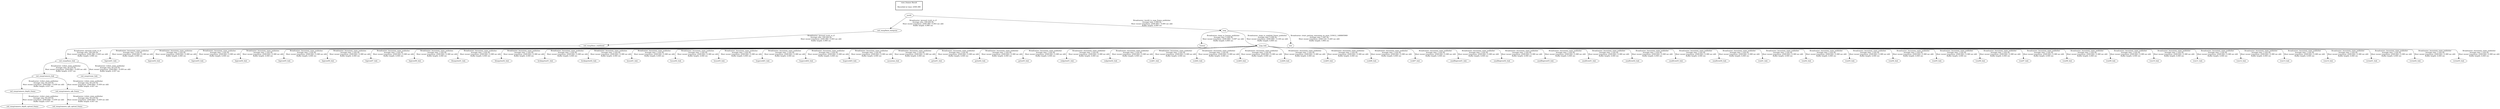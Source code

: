 digraph G {
"red_wasp/camera_link" -> "red_wasp/camera_depth_frame"[label="Broadcaster: /robot_state_publisher\nAverage rate: 50.233 Hz\nMost recent transform: 2509.848 ( -0.459 sec old)\nBuffer length: 4.937 sec\n"];
"red_wasp/base_link" -> "red_wasp/camera_link"[label="Broadcaster: /robot_state_publisher\nAverage rate: 50.233 Hz\nMost recent transform: 2509.848 ( -0.459 sec old)\nBuffer length: 4.937 sec\n"];
"red_wasp/camera_depth_frame" -> "red_wasp/camera_depth_optical_frame"[label="Broadcaster: /robot_state_publisher\nAverage rate: 50.233 Hz\nMost recent transform: 2509.848 ( -0.459 sec old)\nBuffer length: 4.937 sec\n"];
"red_wasp/base_stabilized" -> "red_wasp/base_link"[label="Broadcaster: /ground_truth_to_tf\nAverage rate: 100.200 Hz\nMost recent transform: 2509.386 ( 0.003 sec old)\nBuffer length: 4.990 sec\n"];
"red_wasp/camera_link" -> "red_wasp/camera_rgb_frame"[label="Broadcaster: /robot_state_publisher\nAverage rate: 50.233 Hz\nMost recent transform: 2509.848 ( -0.459 sec old)\nBuffer length: 4.937 sec\n"];
"red_wasp/camera_rgb_frame" -> "red_wasp/camera_rgb_optical_frame"[label="Broadcaster: /robot_state_publisher\nAverage rate: 50.233 Hz\nMost recent transform: 2509.848 ( -0.459 sec old)\nBuffer length: 4.937 sec\n"];
"red_wasp/base_link" -> "red_wasp/sonar_link"[label="Broadcaster: /robot_state_publisher\nAverage rate: 50.233 Hz\nMost recent transform: 2509.848 ( -0.459 sec old)\nBuffer length: 4.937 sec\n"];
"world" -> "red_wasp/base_footprint"[label="Broadcaster: /ground_truth_to_tf\nAverage rate: 100.200 Hz\nMost recent transform: 2509.386 ( 0.003 sec old)\nBuffer length: 4.990 sec\n"];
"red_wasp/base_footprint" -> "red_wasp/base_stabilized"[label="Broadcaster: /ground_truth_to_tf\nAverage rate: 100.200 Hz\nMost recent transform: 2509.386 ( 0.003 sec old)\nBuffer length: 4.990 sec\n"];
"world" -> "map"[label="Broadcaster: /world_to_map_frame_publisher\nAverage rate: 5.208 Hz\nMost recent transform: 2509.484 ( -0.095 sec old)\nBuffer length: 4.800 sec\n"];
"map" -> "human"[label="Broadcaster: /map_to_human_publisher\nAverage rate: 5.208 Hz\nMost recent transform: 2509.486 ( -0.097 sec old)\nBuffer length: 4.800 sec\n"];
"map" -> "map_link"[label="Broadcaster: /map_to_maplink_frame_publisher\nAverage rate: 5.208 Hz\nMost recent transform: 2509.489 ( -0.100 sec old)\nBuffer length: 4.800 sec\n"];
"map" -> "test"[label="Broadcaster: /start_getting_reasoning_on_pose_319412_1488805969\nAverage rate: 1.261 Hz\nMost recent transform: 2509.124 ( 0.265 sec old)\nBuffer length: 3.964 sec\n"];
"map_link" -> "bigtree01_link"[label="Broadcaster: /mountain_state_publisher\nAverage rate: 1.250 Hz\nMost recent transform: 2509.000 ( 0.389 sec old)\nBuffer length: 4.000 sec\n"];
"map_link" -> "bigtree02_link"[label="Broadcaster: /mountain_state_publisher\nAverage rate: 1.250 Hz\nMost recent transform: 2509.000 ( 0.389 sec old)\nBuffer length: 4.000 sec\n"];
"map_link" -> "bigtree03_link"[label="Broadcaster: /mountain_state_publisher\nAverage rate: 1.250 Hz\nMost recent transform: 2509.000 ( 0.389 sec old)\nBuffer length: 4.000 sec\n"];
"map_link" -> "bigtree04_link"[label="Broadcaster: /mountain_state_publisher\nAverage rate: 1.250 Hz\nMost recent transform: 2509.000 ( 0.389 sec old)\nBuffer length: 4.000 sec\n"];
"map_link" -> "bigtree05_link"[label="Broadcaster: /mountain_state_publisher\nAverage rate: 1.250 Hz\nMost recent transform: 2509.000 ( 0.389 sec old)\nBuffer length: 4.000 sec\n"];
"map_link" -> "bigtree06_link"[label="Broadcaster: /mountain_state_publisher\nAverage rate: 1.250 Hz\nMost recent transform: 2509.000 ( 0.389 sec old)\nBuffer length: 4.000 sec\n"];
"map_link" -> "bigtree07_link"[label="Broadcaster: /mountain_state_publisher\nAverage rate: 1.250 Hz\nMost recent transform: 2509.000 ( 0.389 sec old)\nBuffer length: 4.000 sec\n"];
"map_link" -> "bigtree08_link"[label="Broadcaster: /mountain_state_publisher\nAverage rate: 1.250 Hz\nMost recent transform: 2509.000 ( 0.389 sec old)\nBuffer length: 4.000 sec\n"];
"map_link" -> "bluepylon01_link"[label="Broadcaster: /mountain_state_publisher\nAverage rate: 1.250 Hz\nMost recent transform: 2509.000 ( 0.389 sec old)\nBuffer length: 4.000 sec\n"];
"map_link" -> "bluepylon02_link"[label="Broadcaster: /mountain_state_publisher\nAverage rate: 1.250 Hz\nMost recent transform: 2509.000 ( 0.389 sec old)\nBuffer length: 4.000 sec\n"];
"map_link" -> "brokepylon01_link"[label="Broadcaster: /mountain_state_publisher\nAverage rate: 1.250 Hz\nMost recent transform: 2509.000 ( 0.389 sec old)\nBuffer length: 4.000 sec\n"];
"map_link" -> "brokepylon02_link"[label="Broadcaster: /mountain_state_publisher\nAverage rate: 1.250 Hz\nMost recent transform: 2509.000 ( 0.389 sec old)\nBuffer length: 4.000 sec\n"];
"map_link" -> "house01_link"[label="Broadcaster: /mountain_state_publisher\nAverage rate: 1.250 Hz\nMost recent transform: 2509.000 ( 0.389 sec old)\nBuffer length: 4.000 sec\n"];
"map_link" -> "house02_link"[label="Broadcaster: /mountain_state_publisher\nAverage rate: 1.250 Hz\nMost recent transform: 2509.000 ( 0.389 sec old)\nBuffer length: 4.000 sec\n"];
"map_link" -> "house03_link"[label="Broadcaster: /mountain_state_publisher\nAverage rate: 1.250 Hz\nMost recent transform: 2509.000 ( 0.389 sec old)\nBuffer length: 4.000 sec\n"];
"map_link" -> "hugerock01_link"[label="Broadcaster: /mountain_state_publisher\nAverage rate: 1.250 Hz\nMost recent transform: 2509.000 ( 0.389 sec old)\nBuffer length: 4.000 sec\n"];
"map_link" -> "hugerock02_link"[label="Broadcaster: /mountain_state_publisher\nAverage rate: 1.250 Hz\nMost recent transform: 2509.000 ( 0.389 sec old)\nBuffer length: 4.000 sec\n"];
"map_link" -> "hugerock03_link"[label="Broadcaster: /mountain_state_publisher\nAverage rate: 1.250 Hz\nMost recent transform: 2509.000 ( 0.389 sec old)\nBuffer length: 4.000 sec\n"];
"map_link" -> "mountain_link"[label="Broadcaster: /mountain_state_publisher\nAverage rate: 1.250 Hz\nMost recent transform: 2509.000 ( 0.389 sec old)\nBuffer length: 4.000 sec\n"];
"map_link" -> "pylon01_link"[label="Broadcaster: /mountain_state_publisher\nAverage rate: 1.250 Hz\nMost recent transform: 2509.000 ( 0.389 sec old)\nBuffer length: 4.000 sec\n"];
"map_link" -> "pylon02_link"[label="Broadcaster: /mountain_state_publisher\nAverage rate: 1.250 Hz\nMost recent transform: 2509.000 ( 0.389 sec old)\nBuffer length: 4.000 sec\n"];
"map_link" -> "pylon03_link"[label="Broadcaster: /mountain_state_publisher\nAverage rate: 1.250 Hz\nMost recent transform: 2509.000 ( 0.389 sec old)\nBuffer length: 4.000 sec\n"];
"map_link" -> "redpylon01_link"[label="Broadcaster: /mountain_state_publisher\nAverage rate: 1.250 Hz\nMost recent transform: 2509.000 ( 0.389 sec old)\nBuffer length: 4.000 sec\n"];
"map_link" -> "redpylon02_link"[label="Broadcaster: /mountain_state_publisher\nAverage rate: 1.250 Hz\nMost recent transform: 2509.000 ( 0.389 sec old)\nBuffer length: 4.000 sec\n"];
"map_link" -> "rock01_link"[label="Broadcaster: /mountain_state_publisher\nAverage rate: 1.250 Hz\nMost recent transform: 2509.000 ( 0.389 sec old)\nBuffer length: 4.000 sec\n"];
"map_link" -> "rock02_link"[label="Broadcaster: /mountain_state_publisher\nAverage rate: 1.250 Hz\nMost recent transform: 2509.000 ( 0.389 sec old)\nBuffer length: 4.000 sec\n"];
"map_link" -> "rock03_link"[label="Broadcaster: /mountain_state_publisher\nAverage rate: 1.250 Hz\nMost recent transform: 2509.000 ( 0.389 sec old)\nBuffer length: 4.000 sec\n"];
"map_link" -> "rock04_link"[label="Broadcaster: /mountain_state_publisher\nAverage rate: 1.250 Hz\nMost recent transform: 2509.000 ( 0.389 sec old)\nBuffer length: 4.000 sec\n"];
"map_link" -> "rock05_link"[label="Broadcaster: /mountain_state_publisher\nAverage rate: 1.250 Hz\nMost recent transform: 2509.000 ( 0.389 sec old)\nBuffer length: 4.000 sec\n"];
"map_link" -> "rock06_link"[label="Broadcaster: /mountain_state_publisher\nAverage rate: 1.250 Hz\nMost recent transform: 2509.000 ( 0.389 sec old)\nBuffer length: 4.000 sec\n"];
"map_link" -> "rock07_link"[label="Broadcaster: /mountain_state_publisher\nAverage rate: 1.250 Hz\nMost recent transform: 2509.000 ( 0.389 sec old)\nBuffer length: 4.000 sec\n"];
"map_link" -> "smallbigtree01_link"[label="Broadcaster: /mountain_state_publisher\nAverage rate: 1.250 Hz\nMost recent transform: 2509.000 ( 0.389 sec old)\nBuffer length: 4.000 sec\n"];
"map_link" -> "smallbigtree02_link"[label="Broadcaster: /mountain_state_publisher\nAverage rate: 1.250 Hz\nMost recent transform: 2509.000 ( 0.389 sec old)\nBuffer length: 4.000 sec\n"];
"map_link" -> "smallbigtree03_link"[label="Broadcaster: /mountain_state_publisher\nAverage rate: 1.250 Hz\nMost recent transform: 2509.000 ( 0.389 sec old)\nBuffer length: 4.000 sec\n"];
"map_link" -> "smalltree01_link"[label="Broadcaster: /mountain_state_publisher\nAverage rate: 1.250 Hz\nMost recent transform: 2509.000 ( 0.389 sec old)\nBuffer length: 4.000 sec\n"];
"map_link" -> "smalltree02_link"[label="Broadcaster: /mountain_state_publisher\nAverage rate: 1.250 Hz\nMost recent transform: 2509.000 ( 0.389 sec old)\nBuffer length: 4.000 sec\n"];
"map_link" -> "smalltree03_link"[label="Broadcaster: /mountain_state_publisher\nAverage rate: 1.250 Hz\nMost recent transform: 2509.000 ( 0.389 sec old)\nBuffer length: 4.000 sec\n"];
"map_link" -> "smalltree04_link"[label="Broadcaster: /mountain_state_publisher\nAverage rate: 1.250 Hz\nMost recent transform: 2509.000 ( 0.389 sec old)\nBuffer length: 4.000 sec\n"];
"map_link" -> "tree01_link"[label="Broadcaster: /mountain_state_publisher\nAverage rate: 1.250 Hz\nMost recent transform: 2509.000 ( 0.389 sec old)\nBuffer length: 4.000 sec\n"];
"map_link" -> "tree02_link"[label="Broadcaster: /mountain_state_publisher\nAverage rate: 1.250 Hz\nMost recent transform: 2509.000 ( 0.389 sec old)\nBuffer length: 4.000 sec\n"];
"map_link" -> "tree03_link"[label="Broadcaster: /mountain_state_publisher\nAverage rate: 1.250 Hz\nMost recent transform: 2509.000 ( 0.389 sec old)\nBuffer length: 4.000 sec\n"];
"map_link" -> "tree04_link"[label="Broadcaster: /mountain_state_publisher\nAverage rate: 1.250 Hz\nMost recent transform: 2509.000 ( 0.389 sec old)\nBuffer length: 4.000 sec\n"];
"map_link" -> "tree05_link"[label="Broadcaster: /mountain_state_publisher\nAverage rate: 1.250 Hz\nMost recent transform: 2509.000 ( 0.389 sec old)\nBuffer length: 4.000 sec\n"];
"map_link" -> "tree06_link"[label="Broadcaster: /mountain_state_publisher\nAverage rate: 1.250 Hz\nMost recent transform: 2509.000 ( 0.389 sec old)\nBuffer length: 4.000 sec\n"];
"map_link" -> "tree07_link"[label="Broadcaster: /mountain_state_publisher\nAverage rate: 1.250 Hz\nMost recent transform: 2509.000 ( 0.389 sec old)\nBuffer length: 4.000 sec\n"];
"map_link" -> "tree08_link"[label="Broadcaster: /mountain_state_publisher\nAverage rate: 1.250 Hz\nMost recent transform: 2509.000 ( 0.389 sec old)\nBuffer length: 4.000 sec\n"];
"map_link" -> "tree09_link"[label="Broadcaster: /mountain_state_publisher\nAverage rate: 1.250 Hz\nMost recent transform: 2509.000 ( 0.389 sec old)\nBuffer length: 4.000 sec\n"];
"map_link" -> "tree10_link"[label="Broadcaster: /mountain_state_publisher\nAverage rate: 1.250 Hz\nMost recent transform: 2509.000 ( 0.389 sec old)\nBuffer length: 4.000 sec\n"];
"map_link" -> "tree11_link"[label="Broadcaster: /mountain_state_publisher\nAverage rate: 1.250 Hz\nMost recent transform: 2509.000 ( 0.389 sec old)\nBuffer length: 4.000 sec\n"];
"map_link" -> "tree12_link"[label="Broadcaster: /mountain_state_publisher\nAverage rate: 1.250 Hz\nMost recent transform: 2509.000 ( 0.389 sec old)\nBuffer length: 4.000 sec\n"];
"map_link" -> "tree13_link"[label="Broadcaster: /mountain_state_publisher\nAverage rate: 1.250 Hz\nMost recent transform: 2509.000 ( 0.389 sec old)\nBuffer length: 4.000 sec\n"];
"map_link" -> "tree14_link"[label="Broadcaster: /mountain_state_publisher\nAverage rate: 1.250 Hz\nMost recent transform: 2509.000 ( 0.389 sec old)\nBuffer length: 4.000 sec\n"];
"map_link" -> "victim01_link"[label="Broadcaster: /mountain_state_publisher\nAverage rate: 1.250 Hz\nMost recent transform: 2509.000 ( 0.389 sec old)\nBuffer length: 4.000 sec\n"];
"map_link" -> "victim02_link"[label="Broadcaster: /mountain_state_publisher\nAverage rate: 1.250 Hz\nMost recent transform: 2509.000 ( 0.389 sec old)\nBuffer length: 4.000 sec\n"];
"map_link" -> "victim03_link"[label="Broadcaster: /mountain_state_publisher\nAverage rate: 1.250 Hz\nMost recent transform: 2509.000 ( 0.389 sec old)\nBuffer length: 4.000 sec\n"];
edge [style=invis];
 subgraph cluster_legend { style=bold; color=black; label ="view_frames Result";
"Recorded at time: 2509.389"[ shape=plaintext ] ;
 }->"world";
}